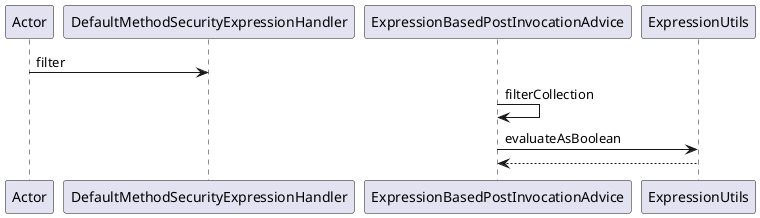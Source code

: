 @startuml
Actor -> DefaultMethodSecurityExpressionHandler: filter
ExpressionBasedPostInvocationAdvice ->ExpressionBasedPostInvocationAdvice: filterCollection 
ExpressionBasedPostInvocationAdvice -> ExpressionUtils: evaluateAsBoolean
return

@enduml